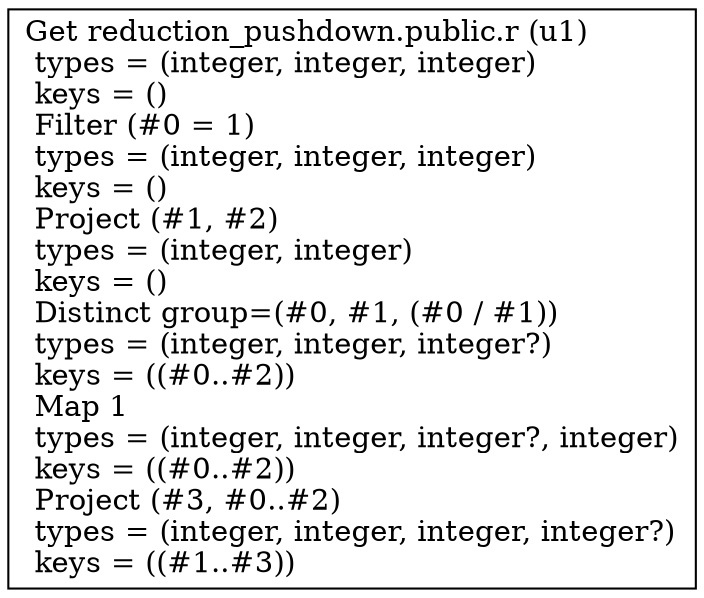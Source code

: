 digraph G {
    node0 [shape = record, label=" Get reduction_pushdown.public.r (u1)\l  types = (integer, integer, integer)\l  keys = ()\l Filter (#0 = 1)\l  types = (integer, integer, integer)\l  keys = ()\l Project (#1, #2)\l  types = (integer, integer)\l  keys = ()\l Distinct group=(#0, #1, (#0 / #1))\l  types = (integer, integer, integer?)\l  keys = ((#0..#2))\l Map 1\l  types = (integer, integer, integer?, integer)\l  keys = ((#0..#2))\l Project (#3, #0..#2)\l  types = (integer, integer, integer, integer?)\l  keys = ((#1..#3))\l"]
}
